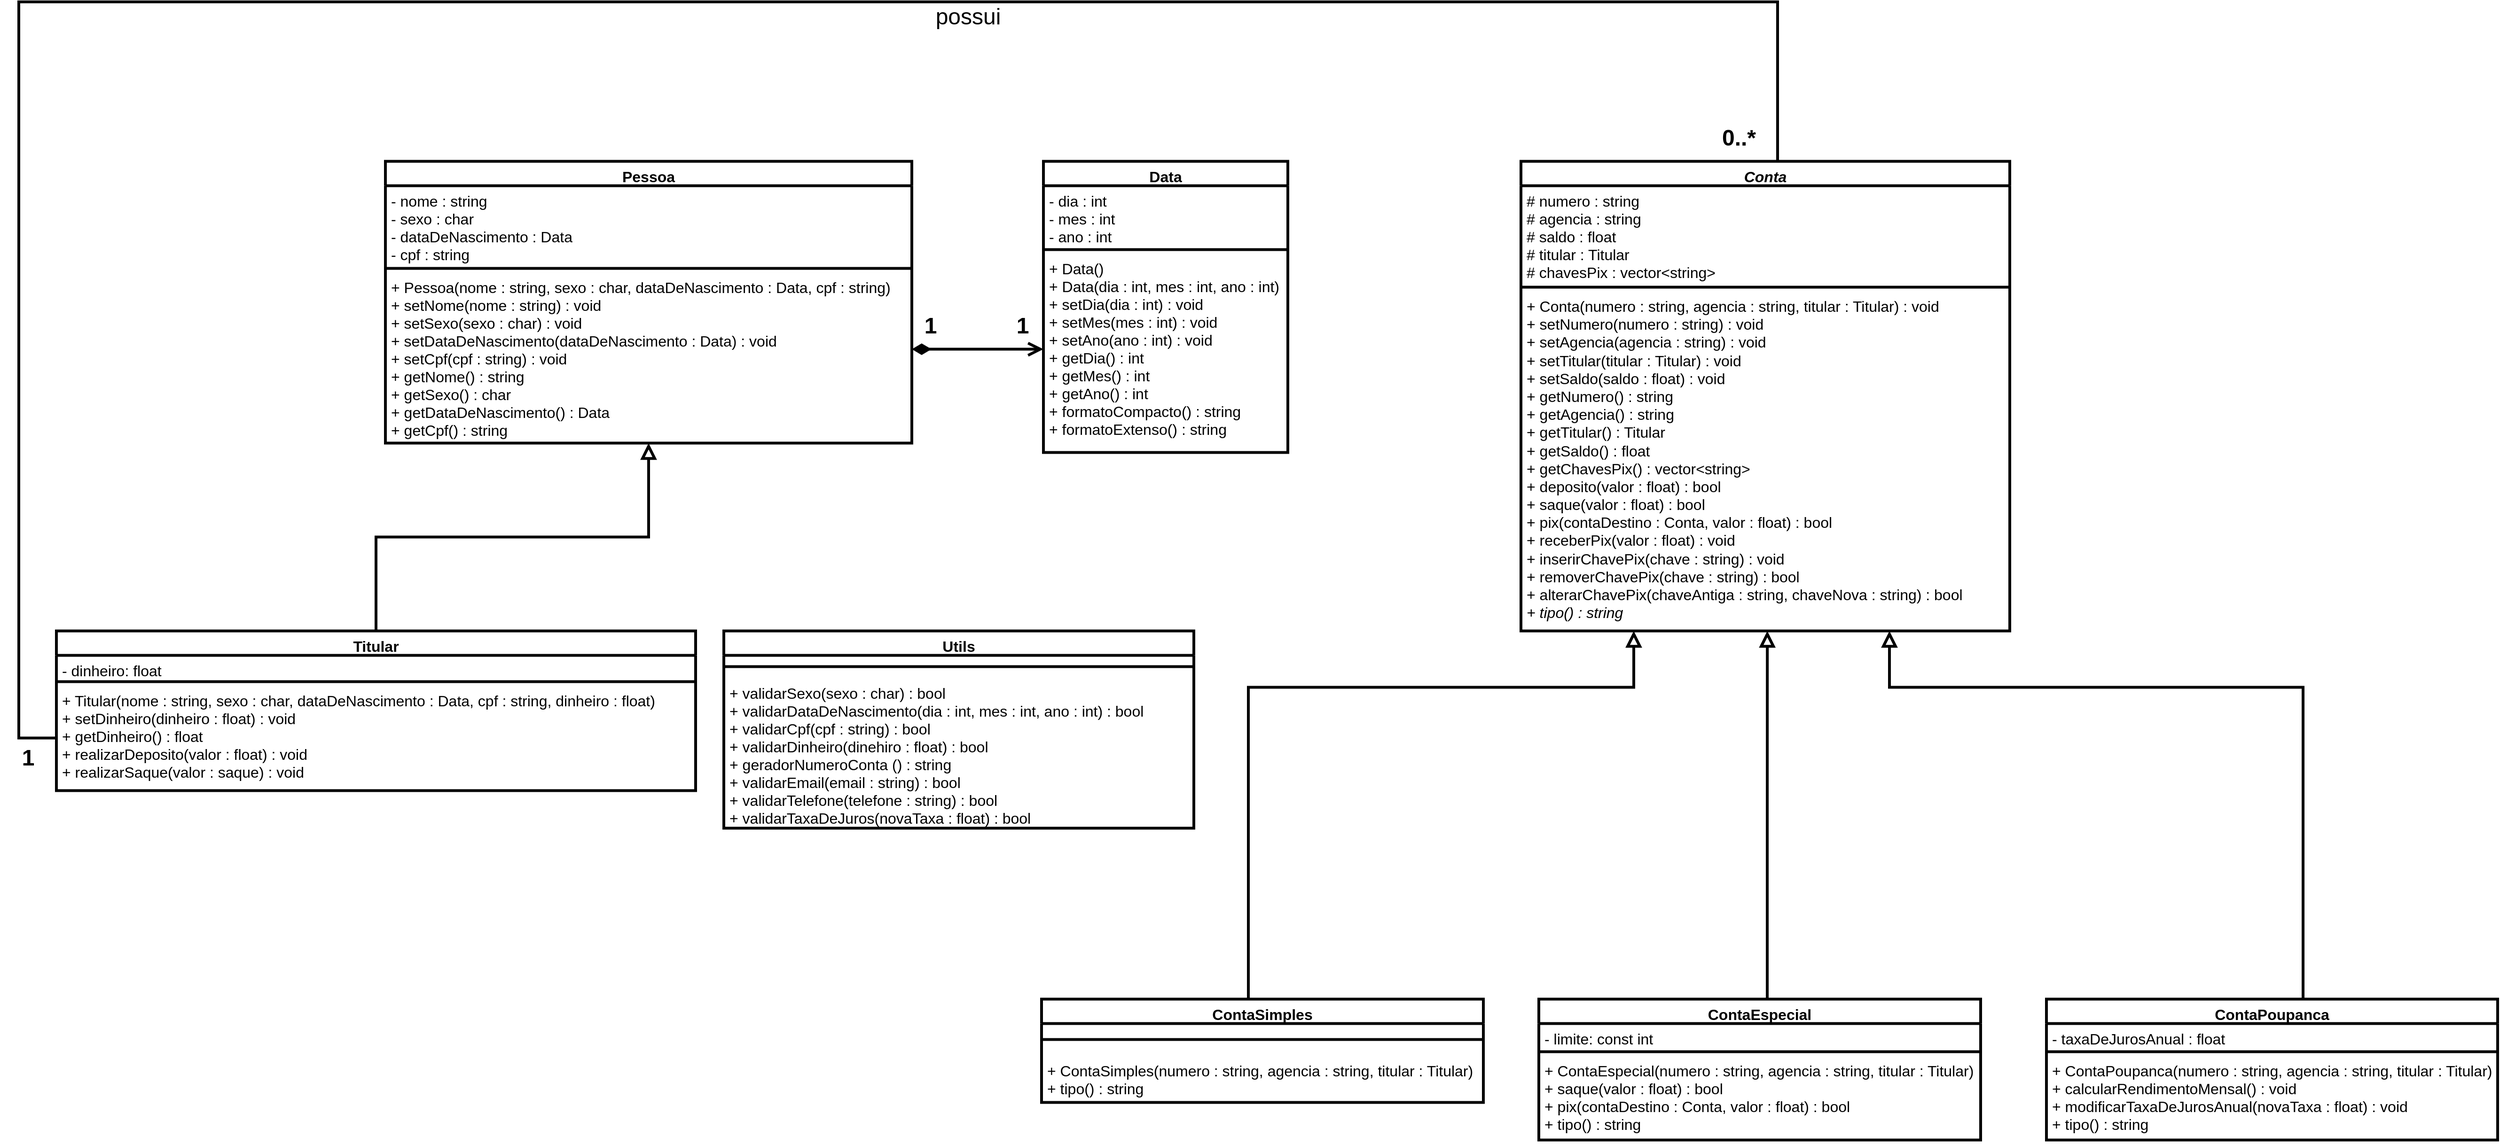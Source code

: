 <mxfile version="20.2.3" type="device" pages="9"><diagram id="e3Fjiy1ex5CtHlh62B-q" name="Diagrama"><mxGraphModel dx="1278" dy="1818" grid="1" gridSize="10" guides="1" tooltips="1" connect="1" arrows="1" fold="1" page="1" pageScale="1" pageWidth="827" pageHeight="1169" math="0" shadow="0"><root><mxCell id="0"/><mxCell id="1" parent="0"/><mxCell id="z6jFXl2o_S1HVFKF38cn-39" value="" style="edgeStyle=orthogonalEdgeStyle;rounded=0;orthogonalLoop=1;jettySize=auto;html=1;fontSize=16;endArrow=block;endFill=0;endSize=10;strokeColor=#000000;entryX=0.5;entryY=1;entryDx=0;entryDy=0;startSize=10;strokeWidth=3;" parent="1" source="z6jFXl2o_S1HVFKF38cn-5" target="z6jFXl2o_S1HVFKF38cn-32" edge="1"><mxGeometry relative="1" as="geometry"><mxPoint x="750" y="259.8" as="targetPoint"/></mxGeometry></mxCell><mxCell id="z6jFXl2o_S1HVFKF38cn-5" value="Titular" style="swimlane;fontStyle=1;align=center;verticalAlign=top;childLayout=stackLayout;horizontal=1;startSize=26;horizontalStack=0;resizeParent=1;resizeParentMax=0;resizeLast=0;collapsible=1;marginBottom=0;fontSize=16;fillColor=none;strokeWidth=3;" parent="1" vertex="1"><mxGeometry x="490" y="69.8" width="680" height="170" as="geometry"/></mxCell><mxCell id="z6jFXl2o_S1HVFKF38cn-6" value="- dinheiro: float" style="text;strokeColor=none;fillColor=none;align=left;verticalAlign=top;spacingLeft=4;spacingRight=4;overflow=hidden;rotatable=0;points=[[0,0.5],[1,0.5]];portConstraint=eastwest;fontSize=16;strokeWidth=3;" parent="z6jFXl2o_S1HVFKF38cn-5" vertex="1"><mxGeometry y="26" width="680" height="24" as="geometry"/></mxCell><mxCell id="z6jFXl2o_S1HVFKF38cn-7" value="" style="line;strokeWidth=3;fillColor=none;align=left;verticalAlign=middle;spacingTop=-1;spacingLeft=3;spacingRight=3;rotatable=0;labelPosition=right;points=[];portConstraint=eastwest;fontSize=16;" parent="z6jFXl2o_S1HVFKF38cn-5" vertex="1"><mxGeometry y="50" width="680" height="8" as="geometry"/></mxCell><mxCell id="z6jFXl2o_S1HVFKF38cn-8" value="+ Titular(nome : string, sexo : char, dataDeNascimento : Data, cpf : string, dinheiro : float)&#10;+ setDinheiro(dinheiro : float) : void&#10;+ getDinheiro() : float&#10;+ realizarDeposito(valor : float) : void&#10;+ realizarSaque(valor : saque) : void" style="text;strokeColor=none;fillColor=none;align=left;verticalAlign=top;spacingLeft=4;spacingRight=4;overflow=hidden;rotatable=0;points=[[0,0.5],[1,0.5]];portConstraint=eastwest;fontSize=16;strokeWidth=3;" parent="z6jFXl2o_S1HVFKF38cn-5" vertex="1"><mxGeometry y="58" width="680" height="112" as="geometry"/></mxCell><mxCell id="z6jFXl2o_S1HVFKF38cn-15" value="Data" style="swimlane;fontStyle=1;align=center;verticalAlign=top;childLayout=stackLayout;horizontal=1;startSize=26;horizontalStack=0;resizeParent=1;resizeParentMax=0;resizeLast=0;collapsible=1;marginBottom=0;fontSize=16;strokeWidth=3;" parent="1" vertex="1"><mxGeometry x="1540" y="-430.2" width="260" height="310" as="geometry"/></mxCell><mxCell id="z6jFXl2o_S1HVFKF38cn-16" value="- dia : int&#10;- mes : int&#10;- ano : int" style="text;strokeColor=none;fillColor=none;align=left;verticalAlign=top;spacingLeft=4;spacingRight=4;overflow=hidden;rotatable=0;points=[[0,0.5],[1,0.5]];portConstraint=eastwest;fontSize=16;strokeWidth=3;" parent="z6jFXl2o_S1HVFKF38cn-15" vertex="1"><mxGeometry y="26" width="260" height="64" as="geometry"/></mxCell><mxCell id="z6jFXl2o_S1HVFKF38cn-17" value="" style="line;strokeWidth=3;fillColor=none;align=left;verticalAlign=middle;spacingTop=-1;spacingLeft=3;spacingRight=3;rotatable=0;labelPosition=right;points=[];portConstraint=eastwest;fontSize=16;" parent="z6jFXl2o_S1HVFKF38cn-15" vertex="1"><mxGeometry y="90" width="260" height="8" as="geometry"/></mxCell><mxCell id="z6jFXl2o_S1HVFKF38cn-18" value="+ Data()&#10;+ Data(dia : int, mes : int, ano : int)&#10;+ setDia(dia : int) : void&#10;+ setMes(mes : int) : void&#10;+ setAno(ano : int) : void&#10;+ getDia() : int&#10;+ getMes() : int&#10;+ getAno() : int&#10;+ formatoCompacto() : string&#10;+ formatoExtenso() : string" style="text;strokeColor=none;fillColor=none;align=left;verticalAlign=top;spacingLeft=4;spacingRight=4;overflow=hidden;rotatable=0;points=[[0,0.5],[1,0.5]];portConstraint=eastwest;fontSize=16;strokeWidth=3;" parent="z6jFXl2o_S1HVFKF38cn-15" vertex="1"><mxGeometry y="98" width="260" height="212" as="geometry"/></mxCell><mxCell id="z6jFXl2o_S1HVFKF38cn-24" value="Conta" style="swimlane;fontStyle=3;align=center;verticalAlign=top;childLayout=stackLayout;horizontal=1;startSize=26;horizontalStack=0;resizeParent=1;resizeParentMax=0;resizeLast=0;collapsible=1;marginBottom=0;fontSize=16;strokeColor=default;strokeWidth=3;" parent="1" vertex="1"><mxGeometry x="2048" y="-430.2" width="520" height="500" as="geometry"/></mxCell><mxCell id="z6jFXl2o_S1HVFKF38cn-25" value="# numero : string&#10;# agencia : string&#10;# saldo : float&#10;# titular : Titular&#10;# chavesPix : vector&lt;string&gt;" style="text;strokeColor=none;fillColor=none;align=left;verticalAlign=top;spacingLeft=4;spacingRight=4;overflow=hidden;rotatable=0;points=[[0,0.5],[1,0.5]];portConstraint=eastwest;fontSize=16;strokeWidth=3;" parent="z6jFXl2o_S1HVFKF38cn-24" vertex="1"><mxGeometry y="26" width="520" height="104" as="geometry"/></mxCell><mxCell id="z6jFXl2o_S1HVFKF38cn-26" value="" style="line;strokeWidth=3;fillColor=none;align=left;verticalAlign=middle;spacingTop=-1;spacingLeft=3;spacingRight=3;rotatable=0;labelPosition=right;points=[];portConstraint=eastwest;fontSize=16;" parent="z6jFXl2o_S1HVFKF38cn-24" vertex="1"><mxGeometry y="130" width="520" height="8" as="geometry"/></mxCell><mxCell id="z6jFXl2o_S1HVFKF38cn-27" value="+ Conta(numero : string, agencia : string, titular : Titular)&amp;nbsp;: void&lt;br&gt;+ setNumero(numero : string)&amp;nbsp;: void&lt;br&gt;+ setAgencia(agencia : string)&amp;nbsp;: void&lt;br&gt;+ setTitular(titular : Titular)&amp;nbsp;: void&lt;br&gt;+ setSaldo(saldo : float) : void&lt;br&gt;+ getNumero() : string&lt;br&gt;+ getAgencia() : string&lt;br&gt;+ getTitular() : Titular&lt;br&gt;+ getSaldo() : float&lt;br&gt;+ getChavesPix() : vector&amp;lt;string&amp;gt;&lt;br&gt;+ deposito(valor : float) : bool&lt;br&gt;+ saque(valor : float) : bool&lt;br&gt;+ pix(contaDestino : Conta, valor : float) : bool&lt;br&gt;+ receberPix(valor : float) : void&lt;br&gt;+ inserirChavePix(chave : string) : void&lt;br&gt;+ removerChavePix(chave : string) : bool&lt;br&gt;+ alterarChavePix(chaveAntiga : string, chaveNova : string) : bool&lt;br&gt;&lt;i&gt;+ tipo() : string&lt;/i&gt;" style="text;strokeColor=none;fillColor=none;align=left;verticalAlign=top;spacingLeft=4;spacingRight=4;overflow=hidden;rotatable=0;points=[[0,0.5],[1,0.5]];portConstraint=eastwest;fontSize=16;html=1;strokeWidth=3;" parent="z6jFXl2o_S1HVFKF38cn-24" vertex="1"><mxGeometry y="138" width="520" height="362" as="geometry"/></mxCell><mxCell id="ApT2Q4NRo0cKUIIDDrrB-4" style="edgeStyle=orthogonalEdgeStyle;rounded=0;orthogonalLoop=1;jettySize=auto;html=1;fontSize=16;endArrow=block;endFill=0;endSize=10;strokeColor=#000000;startSize=10;strokeWidth=3;" parent="1" source="z6jFXl2o_S1HVFKF38cn-28" edge="1"><mxGeometry relative="1" as="geometry"><mxPoint x="2440" y="69.8" as="targetPoint"/><Array as="points"><mxPoint x="2880" y="129.8"/><mxPoint x="2440" y="129.8"/></Array></mxGeometry></mxCell><mxCell id="z6jFXl2o_S1HVFKF38cn-28" value="ContaPoupanca" style="swimlane;fontStyle=1;align=center;verticalAlign=top;childLayout=stackLayout;horizontal=1;startSize=26;horizontalStack=0;resizeParent=1;resizeParentMax=0;resizeLast=0;collapsible=1;marginBottom=0;fontSize=16;strokeColor=default;strokeWidth=3;" parent="1" vertex="1"><mxGeometry x="2607" y="461.8" width="480" height="150" as="geometry"/></mxCell><mxCell id="z6jFXl2o_S1HVFKF38cn-29" value="- taxaDeJurosAnual : float" style="text;strokeColor=none;fillColor=none;align=left;verticalAlign=top;spacingLeft=4;spacingRight=4;overflow=hidden;rotatable=0;points=[[0,0.5],[1,0.5]];portConstraint=eastwest;fontSize=16;strokeWidth=3;" parent="z6jFXl2o_S1HVFKF38cn-28" vertex="1"><mxGeometry y="26" width="480" height="26" as="geometry"/></mxCell><mxCell id="z6jFXl2o_S1HVFKF38cn-30" value="" style="line;strokeWidth=3;fillColor=none;align=left;verticalAlign=middle;spacingTop=-1;spacingLeft=3;spacingRight=3;rotatable=0;labelPosition=right;points=[];portConstraint=eastwest;fontSize=16;" parent="z6jFXl2o_S1HVFKF38cn-28" vertex="1"><mxGeometry y="52" width="480" height="8" as="geometry"/></mxCell><mxCell id="z6jFXl2o_S1HVFKF38cn-31" value="+ ContaPoupanca(numero : string, agencia : string, titular : Titular)&#10;+ calcularRendimentoMensal() : void&#10;+ modificarTaxaDeJurosAnual(novaTaxa : float) : void&#10;+ tipo() : string" style="text;strokeColor=none;fillColor=none;align=left;verticalAlign=top;spacingLeft=4;spacingRight=4;overflow=hidden;rotatable=0;points=[[0,0.5],[1,0.5]];portConstraint=eastwest;fontSize=16;strokeWidth=3;" parent="z6jFXl2o_S1HVFKF38cn-28" vertex="1"><mxGeometry y="60" width="480" height="90" as="geometry"/></mxCell><mxCell id="z6jFXl2o_S1HVFKF38cn-32" value="Pessoa&#10;" style="swimlane;fontStyle=1;align=center;verticalAlign=top;childLayout=stackLayout;horizontal=1;startSize=26;horizontalStack=0;resizeParent=1;resizeParentMax=0;resizeLast=0;collapsible=1;marginBottom=0;fontSize=16;strokeColor=default;strokeWidth=3;" parent="1" vertex="1"><mxGeometry x="840" y="-430.2" width="560" height="300" as="geometry"/></mxCell><mxCell id="z6jFXl2o_S1HVFKF38cn-33" value="- nome : string&#10;- sexo : char&#10;- dataDeNascimento : Data&#10;- cpf : string&#10;&#10;" style="text;strokeColor=none;fillColor=none;align=left;verticalAlign=top;spacingLeft=4;spacingRight=4;overflow=hidden;rotatable=0;points=[[0,0.5],[1,0.5]];portConstraint=eastwest;fontSize=16;strokeWidth=3;" parent="z6jFXl2o_S1HVFKF38cn-32" vertex="1"><mxGeometry y="26" width="560" height="84" as="geometry"/></mxCell><mxCell id="z6jFXl2o_S1HVFKF38cn-34" value="" style="line;strokeWidth=3;fillColor=none;align=left;verticalAlign=middle;spacingTop=-1;spacingLeft=3;spacingRight=3;rotatable=0;labelPosition=right;points=[];portConstraint=eastwest;fontSize=16;" parent="z6jFXl2o_S1HVFKF38cn-32" vertex="1"><mxGeometry y="110" width="560" height="8" as="geometry"/></mxCell><mxCell id="z6jFXl2o_S1HVFKF38cn-35" value="+ Pessoa(nome : string, sexo : char, dataDeNascimento : Data, cpf : string)&#10;+ setNome(nome : string) : void&#10;+ setSexo(sexo : char) : void&#10;+ setDataDeNascimento(dataDeNascimento : Data) : void&#10;+ setCpf(cpf : string) : void&#10;+ getNome() : string&#10;+ getSexo() : char&#10;+ getDataDeNascimento() : Data&#10;+ getCpf() : string&#10;&#10;" style="text;strokeColor=none;fillColor=none;align=left;verticalAlign=top;spacingLeft=4;spacingRight=4;overflow=hidden;rotatable=0;points=[[0,0.5],[1,0.5]];portConstraint=eastwest;fontSize=16;strokeWidth=3;" parent="z6jFXl2o_S1HVFKF38cn-32" vertex="1"><mxGeometry y="118" width="560" height="182" as="geometry"/></mxCell><mxCell id="ApT2Q4NRo0cKUIIDDrrB-2" style="edgeStyle=orthogonalEdgeStyle;rounded=0;orthogonalLoop=1;jettySize=auto;html=1;fontSize=16;endArrow=block;endFill=0;endSize=10;strokeColor=#000000;entryX=0.504;entryY=1;entryDx=0;entryDy=0;entryPerimeter=0;strokeWidth=3;startSize=10;" parent="1" source="kYHgcN8hBH4kU0wswpa0-1" target="z6jFXl2o_S1HVFKF38cn-27" edge="1"><mxGeometry relative="1" as="geometry"><mxPoint x="2310" y="69.8" as="targetPoint"/><Array as="points"><mxPoint x="2310" y="289.8"/><mxPoint x="2310" y="289.8"/></Array></mxGeometry></mxCell><mxCell id="kYHgcN8hBH4kU0wswpa0-1" value="ContaEspecial" style="swimlane;fontStyle=1;align=center;verticalAlign=top;childLayout=stackLayout;horizontal=1;startSize=26;horizontalStack=0;resizeParent=1;resizeParentMax=0;resizeLast=0;collapsible=1;marginBottom=0;fontSize=16;strokeColor=default;strokeWidth=3;" parent="1" vertex="1"><mxGeometry x="2067" y="461.8" width="470" height="150" as="geometry"/></mxCell><mxCell id="kYHgcN8hBH4kU0wswpa0-2" value="- limite: const int" style="text;strokeColor=none;fillColor=none;align=left;verticalAlign=top;spacingLeft=4;spacingRight=4;overflow=hidden;rotatable=0;points=[[0,0.5],[1,0.5]];portConstraint=eastwest;fontSize=16;strokeWidth=3;" parent="kYHgcN8hBH4kU0wswpa0-1" vertex="1"><mxGeometry y="26" width="470" height="26" as="geometry"/></mxCell><mxCell id="kYHgcN8hBH4kU0wswpa0-3" value="" style="line;strokeWidth=3;fillColor=none;align=left;verticalAlign=middle;spacingTop=-1;spacingLeft=3;spacingRight=3;rotatable=0;labelPosition=right;points=[];portConstraint=eastwest;fontSize=16;" parent="kYHgcN8hBH4kU0wswpa0-1" vertex="1"><mxGeometry y="52" width="470" height="8" as="geometry"/></mxCell><mxCell id="kYHgcN8hBH4kU0wswpa0-4" value="+ ContaEspecial(numero : string, agencia : string, titular : Titular)&#10;+ saque(valor : float) : bool&#10;+ pix(contaDestino : Conta, valor : float) : bool&#10;+ tipo() : string" style="text;strokeColor=none;fillColor=none;align=left;verticalAlign=top;spacingLeft=4;spacingRight=4;overflow=hidden;rotatable=0;points=[[0,0.5],[1,0.5]];portConstraint=eastwest;fontSize=16;strokeWidth=3;" parent="kYHgcN8hBH4kU0wswpa0-1" vertex="1"><mxGeometry y="60" width="470" height="90" as="geometry"/></mxCell><mxCell id="ApT2Q4NRo0cKUIIDDrrB-3" style="edgeStyle=orthogonalEdgeStyle;rounded=0;orthogonalLoop=1;jettySize=auto;html=1;fontSize=16;endArrow=block;endFill=0;endSize=10;strokeColor=#000000;startSize=10;strokeWidth=3;" parent="1" source="kYHgcN8hBH4kU0wswpa0-10" target="z6jFXl2o_S1HVFKF38cn-27" edge="1"><mxGeometry relative="1" as="geometry"><mxPoint x="2188" y="49.8" as="targetPoint"/><Array as="points"><mxPoint x="1758" y="129.8"/><mxPoint x="2168" y="129.8"/></Array></mxGeometry></mxCell><mxCell id="kYHgcN8hBH4kU0wswpa0-10" value="ContaSimples" style="swimlane;fontStyle=1;align=center;verticalAlign=top;childLayout=stackLayout;horizontal=1;startSize=26;horizontalStack=0;resizeParent=1;resizeParentMax=0;resizeLast=0;collapsible=1;marginBottom=0;fontSize=16;strokeColor=default;strokeWidth=3;" parent="1" vertex="1"><mxGeometry x="1538" y="461.8" width="470" height="110" as="geometry"/></mxCell><mxCell id="kYHgcN8hBH4kU0wswpa0-12" value="" style="line;strokeWidth=3;fillColor=none;align=left;verticalAlign=middle;spacingTop=-1;spacingLeft=3;spacingRight=3;rotatable=0;labelPosition=right;points=[];portConstraint=eastwest;fontSize=16;" parent="kYHgcN8hBH4kU0wswpa0-10" vertex="1"><mxGeometry y="26" width="470" height="34" as="geometry"/></mxCell><mxCell id="kYHgcN8hBH4kU0wswpa0-13" value="+ ContaSimples(numero : string, agencia : string, titular : Titular)&#10;+ tipo() : string" style="text;strokeColor=none;fillColor=none;align=left;verticalAlign=top;spacingLeft=4;spacingRight=4;overflow=hidden;rotatable=0;points=[[0,0.5],[1,0.5]];portConstraint=eastwest;fontSize=16;strokeWidth=3;" parent="kYHgcN8hBH4kU0wswpa0-10" vertex="1"><mxGeometry y="60" width="470" height="50" as="geometry"/></mxCell><mxCell id="kYHgcN8hBH4kU0wswpa0-15" value="Utils" style="swimlane;fontStyle=1;align=center;verticalAlign=top;childLayout=stackLayout;horizontal=1;startSize=26;horizontalStack=0;resizeParent=1;resizeParentMax=0;resizeLast=0;collapsible=1;marginBottom=0;fontSize=16;strokeWidth=3;" parent="1" vertex="1"><mxGeometry x="1200" y="69.8" width="500" height="210" as="geometry"/></mxCell><mxCell id="kYHgcN8hBH4kU0wswpa0-17" value="" style="line;strokeWidth=3;fillColor=none;align=left;verticalAlign=middle;spacingTop=-1;spacingLeft=3;spacingRight=3;rotatable=0;labelPosition=right;points=[];portConstraint=eastwest;strokeColor=inherit;" parent="kYHgcN8hBH4kU0wswpa0-15" vertex="1"><mxGeometry y="26" width="500" height="24" as="geometry"/></mxCell><mxCell id="kYHgcN8hBH4kU0wswpa0-18" value="+ validarSexo(sexo : char) : bool&#10;+ validarDataDeNascimento(dia : int, mes : int, ano : int) : bool&#10;+ validarCpf(cpf : string) : bool&#10;+ validarDinheiro(dinehiro : float) : bool&#10;+ geradorNumeroConta () : string&#10;+ validarEmail(email : string) : bool&#10;+ validarTelefone(telefone : string) : bool&#10;+ validarTaxaDeJuros(novaTaxa : float) : bool" style="text;strokeColor=none;fillColor=none;align=left;verticalAlign=top;spacingLeft=4;spacingRight=4;overflow=hidden;rotatable=0;points=[[0,0.5],[1,0.5]];portConstraint=eastwest;fontSize=16;strokeWidth=3;" parent="kYHgcN8hBH4kU0wswpa0-15" vertex="1"><mxGeometry y="50" width="500" height="160" as="geometry"/></mxCell><mxCell id="DwuOWQtcsm3hPkeA-47S-1" style="rounded=0;orthogonalLoop=1;jettySize=auto;html=1;endArrow=open;endFill=0;startArrow=diamondThin;startFill=1;strokeWidth=3;endSize=10;startSize=12;" parent="1" edge="1"><mxGeometry relative="1" as="geometry"><mxPoint x="1400" y="-230.2" as="sourcePoint"/><mxPoint x="1540" y="-230.2" as="targetPoint"/></mxGeometry></mxCell><mxCell id="DwuOWQtcsm3hPkeA-47S-4" style="edgeStyle=orthogonalEdgeStyle;rounded=0;orthogonalLoop=1;jettySize=auto;html=1;fontSize=16;endArrow=none;endFill=0;endSize=10;strokeColor=#000000;strokeWidth=3;startSize=10;" parent="1" source="z6jFXl2o_S1HVFKF38cn-8" edge="1"><mxGeometry relative="1" as="geometry"><mxPoint x="2321" y="-430.2" as="targetPoint"/><Array as="points"><mxPoint x="450" y="184"/><mxPoint x="450" y="-600"/><mxPoint x="2321" y="-600"/></Array></mxGeometry></mxCell><mxCell id="79RGxvDM4vd8BchnUU3y-2" value="0..*" style="text;html=1;strokeColor=none;fillColor=none;align=center;verticalAlign=middle;whiteSpace=wrap;rounded=0;strokeWidth=3;fontSize=24;fontStyle=1" parent="1" vertex="1"><mxGeometry x="2250" y="-470" width="60" height="30" as="geometry"/></mxCell><mxCell id="79RGxvDM4vd8BchnUU3y-3" value="1" style="text;html=1;strokeColor=none;fillColor=none;align=center;verticalAlign=middle;whiteSpace=wrap;rounded=0;strokeWidth=3;fontSize=24;fontStyle=1" parent="1" vertex="1"><mxGeometry x="430" y="190" width="60" height="30" as="geometry"/></mxCell><mxCell id="79RGxvDM4vd8BchnUU3y-4" value="possui" style="text;html=1;strokeColor=none;fillColor=none;align=center;verticalAlign=middle;whiteSpace=wrap;rounded=0;strokeWidth=3;fontSize=24;fontStyle=0" parent="1" vertex="1"><mxGeometry x="1430" y="-599" width="60" height="30" as="geometry"/></mxCell><mxCell id="79RGxvDM4vd8BchnUU3y-6" value="1" style="text;html=1;strokeColor=none;fillColor=none;align=center;verticalAlign=middle;whiteSpace=wrap;rounded=0;strokeWidth=3;fontSize=24;fontStyle=1" parent="1" vertex="1"><mxGeometry x="1400" y="-270" width="40" height="30" as="geometry"/></mxCell><mxCell id="79RGxvDM4vd8BchnUU3y-7" value="1" style="text;html=1;strokeColor=none;fillColor=none;align=center;verticalAlign=middle;whiteSpace=wrap;rounded=0;strokeWidth=3;fontSize=24;fontStyle=1" parent="1" vertex="1"><mxGeometry x="1498" y="-270" width="40" height="30" as="geometry"/></mxCell></root></mxGraphModel></diagram><diagram name="Pessoa" id="Ll_1osi05os6AlrMGZNX"><mxGraphModel dx="1730" dy="2251" grid="1" gridSize="10" guides="1" tooltips="1" connect="1" arrows="1" fold="1" page="1" pageScale="1" pageWidth="827" pageHeight="1169" math="0" shadow="0"><root><mxCell id="VAvPdNGiTsnWf1_S2T4I-0"/><mxCell id="VAvPdNGiTsnWf1_S2T4I-1" parent="VAvPdNGiTsnWf1_S2T4I-0"/><mxCell id="VAvPdNGiTsnWf1_S2T4I-20" value="Pessoa&#10;" style="swimlane;fontStyle=1;align=center;verticalAlign=top;childLayout=stackLayout;horizontal=1;startSize=26;horizontalStack=0;resizeParent=1;resizeParentMax=0;resizeLast=0;collapsible=1;marginBottom=0;fontSize=16;strokeColor=default;" vertex="1" parent="VAvPdNGiTsnWf1_S2T4I-1"><mxGeometry x="550" y="-750" width="560" height="300" as="geometry"/></mxCell><mxCell id="VAvPdNGiTsnWf1_S2T4I-21" value="- nome : string&#10;- sexo : char&#10;- dataDeNascimento : Data&#10;- cpf : string&#10;&#10;" style="text;strokeColor=none;fillColor=none;align=left;verticalAlign=top;spacingLeft=4;spacingRight=4;overflow=hidden;rotatable=0;points=[[0,0.5],[1,0.5]];portConstraint=eastwest;fontSize=16;" vertex="1" parent="VAvPdNGiTsnWf1_S2T4I-20"><mxGeometry y="26" width="560" height="84" as="geometry"/></mxCell><mxCell id="VAvPdNGiTsnWf1_S2T4I-22" value="" style="line;strokeWidth=1;fillColor=none;align=left;verticalAlign=middle;spacingTop=-1;spacingLeft=3;spacingRight=3;rotatable=0;labelPosition=right;points=[];portConstraint=eastwest;fontSize=16;" vertex="1" parent="VAvPdNGiTsnWf1_S2T4I-20"><mxGeometry y="110" width="560" height="8" as="geometry"/></mxCell><mxCell id="VAvPdNGiTsnWf1_S2T4I-23" value="+ Pessoa(nome : string, sexo : char, dataDeNascimento : Data, cpf : string)&#10;+ setNome(nome : string) : void&#10;+ setSexo(sexo : char) : void&#10;+ setDataDeNascimento(dataDeNascimento : Data) : void&#10;+ setCpf(cpf : string) : void&#10;+ getNome() : string&#10;+ getSexo() : char&#10;+ getDataDeNascimento() : Data&#10;+ getCpf() : string&#10;&#10;" style="text;strokeColor=none;fillColor=none;align=left;verticalAlign=top;spacingLeft=4;spacingRight=4;overflow=hidden;rotatable=0;points=[[0,0.5],[1,0.5]];portConstraint=eastwest;fontSize=16;" vertex="1" parent="VAvPdNGiTsnWf1_S2T4I-20"><mxGeometry y="118" width="560" height="182" as="geometry"/></mxCell></root></mxGraphModel></diagram><diagram name="Titular" id="JP297tj72iLfJnSNBfT6"><mxGraphModel dx="1730" dy="1082" grid="1" gridSize="10" guides="1" tooltips="1" connect="1" arrows="1" fold="1" page="1" pageScale="1" pageWidth="827" pageHeight="1169" math="0" shadow="0"><root><mxCell id="cjHqtB7T7XjJtyVaRzmK-0"/><mxCell id="cjHqtB7T7XjJtyVaRzmK-1" parent="cjHqtB7T7XjJtyVaRzmK-0"/><mxCell id="cjHqtB7T7XjJtyVaRzmK-3" value="Titular" style="swimlane;fontStyle=1;align=center;verticalAlign=top;childLayout=stackLayout;horizontal=1;startSize=26;horizontalStack=0;resizeParent=1;resizeParentMax=0;resizeLast=0;collapsible=1;marginBottom=0;fontSize=16;fillColor=none;" vertex="1" parent="cjHqtB7T7XjJtyVaRzmK-1"><mxGeometry x="74" y="410" width="680" height="170" as="geometry"/></mxCell><mxCell id="cjHqtB7T7XjJtyVaRzmK-4" value="- dinheiro: float" style="text;strokeColor=none;fillColor=none;align=left;verticalAlign=top;spacingLeft=4;spacingRight=4;overflow=hidden;rotatable=0;points=[[0,0.5],[1,0.5]];portConstraint=eastwest;fontSize=16;" vertex="1" parent="cjHqtB7T7XjJtyVaRzmK-3"><mxGeometry y="26" width="680" height="24" as="geometry"/></mxCell><mxCell id="cjHqtB7T7XjJtyVaRzmK-5" value="" style="line;strokeWidth=1;fillColor=none;align=left;verticalAlign=middle;spacingTop=-1;spacingLeft=3;spacingRight=3;rotatable=0;labelPosition=right;points=[];portConstraint=eastwest;fontSize=16;" vertex="1" parent="cjHqtB7T7XjJtyVaRzmK-3"><mxGeometry y="50" width="680" height="8" as="geometry"/></mxCell><mxCell id="cjHqtB7T7XjJtyVaRzmK-6" value="+ Titular(nome : string, sexo : char, dataDeNascimento : Data, cpf : string, dinheiro : float)&#10;+ setDinheiro(dinheiro : float) : void&#10;+ getDinheiro() : float&#10;+ realizarDeposito(valor : float) : void&#10;+ realizarSaque(valor : saque) : void" style="text;strokeColor=none;fillColor=none;align=left;verticalAlign=top;spacingLeft=4;spacingRight=4;overflow=hidden;rotatable=0;points=[[0,0.5],[1,0.5]];portConstraint=eastwest;fontSize=16;" vertex="1" parent="cjHqtB7T7XjJtyVaRzmK-3"><mxGeometry y="58" width="680" height="112" as="geometry"/></mxCell></root></mxGraphModel></diagram><diagram name="Utils" id="zeksHsnN3SCx7Lyo9oFW"><mxGraphModel dx="451" dy="649" grid="1" gridSize="10" guides="1" tooltips="1" connect="1" arrows="1" fold="1" page="1" pageScale="1" pageWidth="827" pageHeight="1169" math="0" shadow="0"><root><mxCell id="drdRC7VoJLWW-63YYrIK-0"/><mxCell id="drdRC7VoJLWW-63YYrIK-1" parent="drdRC7VoJLWW-63YYrIK-0"/><mxCell id="SQJz5GMiMcEoK8KZC8sy-0" value="Utils" style="swimlane;fontStyle=1;align=center;verticalAlign=top;childLayout=stackLayout;horizontal=1;startSize=26;horizontalStack=0;resizeParent=1;resizeParentMax=0;resizeLast=0;collapsible=1;marginBottom=0;fontSize=16;strokeWidth=3;" vertex="1" parent="drdRC7VoJLWW-63YYrIK-1"><mxGeometry x="1200" y="69.8" width="500" height="210" as="geometry"/></mxCell><mxCell id="SQJz5GMiMcEoK8KZC8sy-1" value="" style="line;strokeWidth=3;fillColor=none;align=left;verticalAlign=middle;spacingTop=-1;spacingLeft=3;spacingRight=3;rotatable=0;labelPosition=right;points=[];portConstraint=eastwest;strokeColor=inherit;" vertex="1" parent="SQJz5GMiMcEoK8KZC8sy-0"><mxGeometry y="26" width="500" height="24" as="geometry"/></mxCell><mxCell id="SQJz5GMiMcEoK8KZC8sy-2" value="+ validarSexo(sexo : char) : bool&#10;+ validarDataDeNascimento(dia : int, mes : int, ano : int) : bool&#10;+ validarCpf(cpf : string) : bool&#10;+ validarDinheiro(dinehiro : float) : bool&#10;+ geradorNumeroConta () : string&#10;+ validarEmail(email : string) : bool&#10;+ validarTelefone(telefone : string) : bool&#10;+ validarTaxaDeJuros(novaTaxa : float) : bool" style="text;strokeColor=none;fillColor=none;align=left;verticalAlign=top;spacingLeft=4;spacingRight=4;overflow=hidden;rotatable=0;points=[[0,0.5],[1,0.5]];portConstraint=eastwest;fontSize=16;strokeWidth=3;" vertex="1" parent="SQJz5GMiMcEoK8KZC8sy-0"><mxGeometry y="50" width="500" height="160" as="geometry"/></mxCell></root></mxGraphModel></diagram><diagram name="Data" id="SRXg-c72dXhGj52A-xuS"><mxGraphModel dx="1768" dy="2792" grid="1" gridSize="10" guides="1" tooltips="1" connect="1" arrows="1" fold="1" page="1" pageScale="1" pageWidth="827" pageHeight="1169" math="0" shadow="0"><root><mxCell id="oVYb2UnrP3h53pkPjLcO-0"/><mxCell id="oVYb2UnrP3h53pkPjLcO-1" parent="oVYb2UnrP3h53pkPjLcO-0"/><mxCell id="oVYb2UnrP3h53pkPjLcO-7" value="Data" style="swimlane;fontStyle=1;align=center;verticalAlign=top;childLayout=stackLayout;horizontal=1;startSize=26;horizontalStack=0;resizeParent=1;resizeParentMax=0;resizeLast=0;collapsible=1;marginBottom=0;fontSize=16;" vertex="1" parent="oVYb2UnrP3h53pkPjLcO-1"><mxGeometry x="1080" y="-740" width="260" height="310" as="geometry"/></mxCell><mxCell id="oVYb2UnrP3h53pkPjLcO-8" value="- dia : int&#10;- mes : int&#10;- ano : int" style="text;strokeColor=none;fillColor=none;align=left;verticalAlign=top;spacingLeft=4;spacingRight=4;overflow=hidden;rotatable=0;points=[[0,0.5],[1,0.5]];portConstraint=eastwest;fontSize=16;" vertex="1" parent="oVYb2UnrP3h53pkPjLcO-7"><mxGeometry y="26" width="260" height="64" as="geometry"/></mxCell><mxCell id="oVYb2UnrP3h53pkPjLcO-9" value="" style="line;strokeWidth=1;fillColor=none;align=left;verticalAlign=middle;spacingTop=-1;spacingLeft=3;spacingRight=3;rotatable=0;labelPosition=right;points=[];portConstraint=eastwest;fontSize=16;" vertex="1" parent="oVYb2UnrP3h53pkPjLcO-7"><mxGeometry y="90" width="260" height="8" as="geometry"/></mxCell><mxCell id="oVYb2UnrP3h53pkPjLcO-10" value="+ Data()&#10;+ Data(dia : int, mes : int, ano : int)&#10;+ setDia(dia : int) : void&#10;+ setMes(mes : int) : void&#10;+ setAno(ano : int) : void&#10;+ getDia() : int&#10;+ getMes() : int&#10;+ getAno() : int&#10;+ formatoCompacto() : string&#10;+ formatoExtenso() : string" style="text;strokeColor=none;fillColor=none;align=left;verticalAlign=top;spacingLeft=4;spacingRight=4;overflow=hidden;rotatable=0;points=[[0,0.5],[1,0.5]];portConstraint=eastwest;fontSize=16;" vertex="1" parent="oVYb2UnrP3h53pkPjLcO-7"><mxGeometry y="98" width="260" height="212" as="geometry"/></mxCell></root></mxGraphModel></diagram><diagram name="Conta" id="jq5_Q86CQeEESJ0TpNbL"><mxGraphModel dx="-376" dy="1818" grid="1" gridSize="10" guides="1" tooltips="1" connect="1" arrows="1" fold="1" page="1" pageScale="1" pageWidth="827" pageHeight="1169" math="0" shadow="0"><root><mxCell id="AYe3tE70fuz5MPKNXLPD-0"/><mxCell id="AYe3tE70fuz5MPKNXLPD-1" parent="AYe3tE70fuz5MPKNXLPD-0"/><mxCell id="CWRNEVpdQP66A-kk-Uan-0" value="Conta" style="swimlane;fontStyle=3;align=center;verticalAlign=top;childLayout=stackLayout;horizontal=1;startSize=26;horizontalStack=0;resizeParent=1;resizeParentMax=0;resizeLast=0;collapsible=1;marginBottom=0;fontSize=16;strokeColor=default;strokeWidth=3;" vertex="1" parent="AYe3tE70fuz5MPKNXLPD-1"><mxGeometry x="2048" y="-430.2" width="520" height="500" as="geometry"/></mxCell><mxCell id="CWRNEVpdQP66A-kk-Uan-1" value="# numero : string&#10;# agencia : string&#10;# saldo : float&#10;# titular : Titular&#10;# chavesPix : vector&lt;string&gt;" style="text;strokeColor=none;fillColor=none;align=left;verticalAlign=top;spacingLeft=4;spacingRight=4;overflow=hidden;rotatable=0;points=[[0,0.5],[1,0.5]];portConstraint=eastwest;fontSize=16;strokeWidth=3;" vertex="1" parent="CWRNEVpdQP66A-kk-Uan-0"><mxGeometry y="26" width="520" height="104" as="geometry"/></mxCell><mxCell id="CWRNEVpdQP66A-kk-Uan-2" value="" style="line;strokeWidth=3;fillColor=none;align=left;verticalAlign=middle;spacingTop=-1;spacingLeft=3;spacingRight=3;rotatable=0;labelPosition=right;points=[];portConstraint=eastwest;fontSize=16;" vertex="1" parent="CWRNEVpdQP66A-kk-Uan-0"><mxGeometry y="130" width="520" height="8" as="geometry"/></mxCell><mxCell id="CWRNEVpdQP66A-kk-Uan-3" value="+ Conta(numero : string, agencia : string, titular : Titular)&amp;nbsp;: void&lt;br&gt;+ setNumero(numero : string)&amp;nbsp;: void&lt;br&gt;+ setAgencia(agencia : string)&amp;nbsp;: void&lt;br&gt;+ setTitular(titular : Titular)&amp;nbsp;: void&lt;br&gt;+ setSaldo(saldo : float) : void&lt;br&gt;+ getNumero() : string&lt;br&gt;+ getAgencia() : string&lt;br&gt;+ getTitular() : Titular&lt;br&gt;+ getSaldo() : float&lt;br&gt;+ getChavesPix() : vector&amp;lt;string&amp;gt;&lt;br&gt;+ deposito(valor : float) : bool&lt;br&gt;+ saque(valor : float) : bool&lt;br&gt;+ pix(contaDestino : Conta, valor : float) : bool&lt;br&gt;+ receberPix(valor : float) : void&lt;br&gt;+ inserirChavePix(chave : string) : void&lt;br&gt;+ removerChavePix(chave : string) : bool&lt;br&gt;+ alterarChavePix(chaveAntiga : string, chaveNova : string) : bool&lt;br&gt;&lt;i&gt;+ tipo() : string&lt;/i&gt;" style="text;strokeColor=none;fillColor=none;align=left;verticalAlign=top;spacingLeft=4;spacingRight=4;overflow=hidden;rotatable=0;points=[[0,0.5],[1,0.5]];portConstraint=eastwest;fontSize=16;html=1;strokeWidth=3;" vertex="1" parent="CWRNEVpdQP66A-kk-Uan-0"><mxGeometry y="138" width="520" height="362" as="geometry"/></mxCell></root></mxGraphModel></diagram><diagram name="ContaSimples" id="5jzygn_WJFYhDgAdrNBz"><mxGraphModel dx="1249" dy="1298" grid="1" gridSize="10" guides="1" tooltips="1" connect="1" arrows="1" fold="1" page="1" pageScale="1" pageWidth="827" pageHeight="1169" math="0" shadow="0"><root><mxCell id="u51rgOmrPeRm3BZ-2kxP-0"/><mxCell id="u51rgOmrPeRm3BZ-2kxP-1" parent="u51rgOmrPeRm3BZ-2kxP-0"/><mxCell id="u51rgOmrPeRm3BZ-2kxP-30" value="ContaSimples" style="swimlane;fontStyle=1;align=center;verticalAlign=top;childLayout=stackLayout;horizontal=1;startSize=26;horizontalStack=0;resizeParent=1;resizeParentMax=0;resizeLast=0;collapsible=1;marginBottom=0;fontSize=16;strokeColor=default;" vertex="1" parent="u51rgOmrPeRm3BZ-2kxP-1"><mxGeometry x="990" y="585" width="470" height="110" as="geometry"/></mxCell><mxCell id="u51rgOmrPeRm3BZ-2kxP-31" value="" style="line;strokeWidth=1;fillColor=none;align=left;verticalAlign=middle;spacingTop=-1;spacingLeft=3;spacingRight=3;rotatable=0;labelPosition=right;points=[];portConstraint=eastwest;fontSize=16;" vertex="1" parent="u51rgOmrPeRm3BZ-2kxP-30"><mxGeometry y="26" width="470" height="34" as="geometry"/></mxCell><mxCell id="u51rgOmrPeRm3BZ-2kxP-32" value="+ ContaSimples(numero : string, agencia : string, titular : Titular)&#10;+ tipo() : string" style="text;strokeColor=none;fillColor=none;align=left;verticalAlign=top;spacingLeft=4;spacingRight=4;overflow=hidden;rotatable=0;points=[[0,0.5],[1,0.5]];portConstraint=eastwest;fontSize=16;" vertex="1" parent="u51rgOmrPeRm3BZ-2kxP-30"><mxGeometry y="60" width="470" height="50" as="geometry"/></mxCell></root></mxGraphModel></diagram><diagram name="ContaEspecial" id="XBP69N7k8bDylgH1N8SB"><mxGraphModel dx="2139" dy="1854" grid="1" gridSize="10" guides="1" tooltips="1" connect="1" arrows="1" fold="1" page="1" pageScale="1" pageWidth="827" pageHeight="1169" math="0" shadow="0"><root><mxCell id="XzrFps9WoCRNNlIgySaP-0"/><mxCell id="XzrFps9WoCRNNlIgySaP-1" parent="XzrFps9WoCRNNlIgySaP-0"/><mxCell id="XzrFps9WoCRNNlIgySaP-25" value="ContaEspecial" style="swimlane;fontStyle=1;align=center;verticalAlign=top;childLayout=stackLayout;horizontal=1;startSize=26;horizontalStack=0;resizeParent=1;resizeParentMax=0;resizeLast=0;collapsible=1;marginBottom=0;fontSize=16;strokeColor=default;" vertex="1" parent="XzrFps9WoCRNNlIgySaP-1"><mxGeometry x="1400" y="540" width="470" height="150" as="geometry"/></mxCell><mxCell id="XzrFps9WoCRNNlIgySaP-26" value="- limite: const int" style="text;strokeColor=none;fillColor=none;align=left;verticalAlign=top;spacingLeft=4;spacingRight=4;overflow=hidden;rotatable=0;points=[[0,0.5],[1,0.5]];portConstraint=eastwest;fontSize=16;" vertex="1" parent="XzrFps9WoCRNNlIgySaP-25"><mxGeometry y="26" width="470" height="26" as="geometry"/></mxCell><mxCell id="XzrFps9WoCRNNlIgySaP-27" value="" style="line;strokeWidth=1;fillColor=none;align=left;verticalAlign=middle;spacingTop=-1;spacingLeft=3;spacingRight=3;rotatable=0;labelPosition=right;points=[];portConstraint=eastwest;fontSize=16;" vertex="1" parent="XzrFps9WoCRNNlIgySaP-25"><mxGeometry y="52" width="470" height="8" as="geometry"/></mxCell><mxCell id="XzrFps9WoCRNNlIgySaP-28" value="+ ContaEspecial(numero : string, agencia : string, titular : Titular)&#10;+ saque(valor : float) : bool&#10;+ pix(contaDestino : Conta, valor : float) : bool&#10;+ tipo() : string" style="text;strokeColor=none;fillColor=none;align=left;verticalAlign=top;spacingLeft=4;spacingRight=4;overflow=hidden;rotatable=0;points=[[0,0.5],[1,0.5]];portConstraint=eastwest;fontSize=16;" vertex="1" parent="XzrFps9WoCRNNlIgySaP-25"><mxGeometry y="60" width="470" height="90" as="geometry"/></mxCell></root></mxGraphModel></diagram><diagram name="ContaPoupanca" id="c2Ji_B1EhC3yNl_WyFT-"><mxGraphModel dx="653" dy="1442" grid="1" gridSize="10" guides="1" tooltips="1" connect="1" arrows="1" fold="1" page="1" pageScale="1" pageWidth="827" pageHeight="1169" math="0" shadow="0"><root><mxCell id="FKfMns9Yr7o1IGI5j43a-0"/><mxCell id="FKfMns9Yr7o1IGI5j43a-1" parent="FKfMns9Yr7o1IGI5j43a-0"/><mxCell id="FKfMns9Yr7o1IGI5j43a-16" value="ContaPoupanca" style="swimlane;fontStyle=1;align=center;verticalAlign=top;childLayout=stackLayout;horizontal=1;startSize=26;horizontalStack=0;resizeParent=1;resizeParentMax=0;resizeLast=0;collapsible=1;marginBottom=0;fontSize=16;strokeColor=default;" vertex="1" parent="FKfMns9Yr7o1IGI5j43a-1"><mxGeometry x="2250" y="434" width="480" height="150" as="geometry"/></mxCell><mxCell id="FKfMns9Yr7o1IGI5j43a-17" value="- taxaDeJurosAnual : static float" style="text;strokeColor=none;fillColor=none;align=left;verticalAlign=top;spacingLeft=4;spacingRight=4;overflow=hidden;rotatable=0;points=[[0,0.5],[1,0.5]];portConstraint=eastwest;fontSize=16;" vertex="1" parent="FKfMns9Yr7o1IGI5j43a-16"><mxGeometry y="26" width="480" height="26" as="geometry"/></mxCell><mxCell id="FKfMns9Yr7o1IGI5j43a-18" value="" style="line;strokeWidth=1;fillColor=none;align=left;verticalAlign=middle;spacingTop=-1;spacingLeft=3;spacingRight=3;rotatable=0;labelPosition=right;points=[];portConstraint=eastwest;fontSize=16;" vertex="1" parent="FKfMns9Yr7o1IGI5j43a-16"><mxGeometry y="52" width="480" height="8" as="geometry"/></mxCell><mxCell id="FKfMns9Yr7o1IGI5j43a-19" value="+ ContaPoupanca(numero : string, agencia : string, titular : Titular)&#10;+ calcularRendimentoMensal() : void&#10;+ modificarTaxaDeJurosAnual(novaTaxa : float) : void&#10;+ tipo() : string" style="text;strokeColor=none;fillColor=none;align=left;verticalAlign=top;spacingLeft=4;spacingRight=4;overflow=hidden;rotatable=0;points=[[0,0.5],[1,0.5]];portConstraint=eastwest;fontSize=16;" vertex="1" parent="FKfMns9Yr7o1IGI5j43a-16"><mxGeometry y="60" width="480" height="90" as="geometry"/></mxCell></root></mxGraphModel></diagram></mxfile>